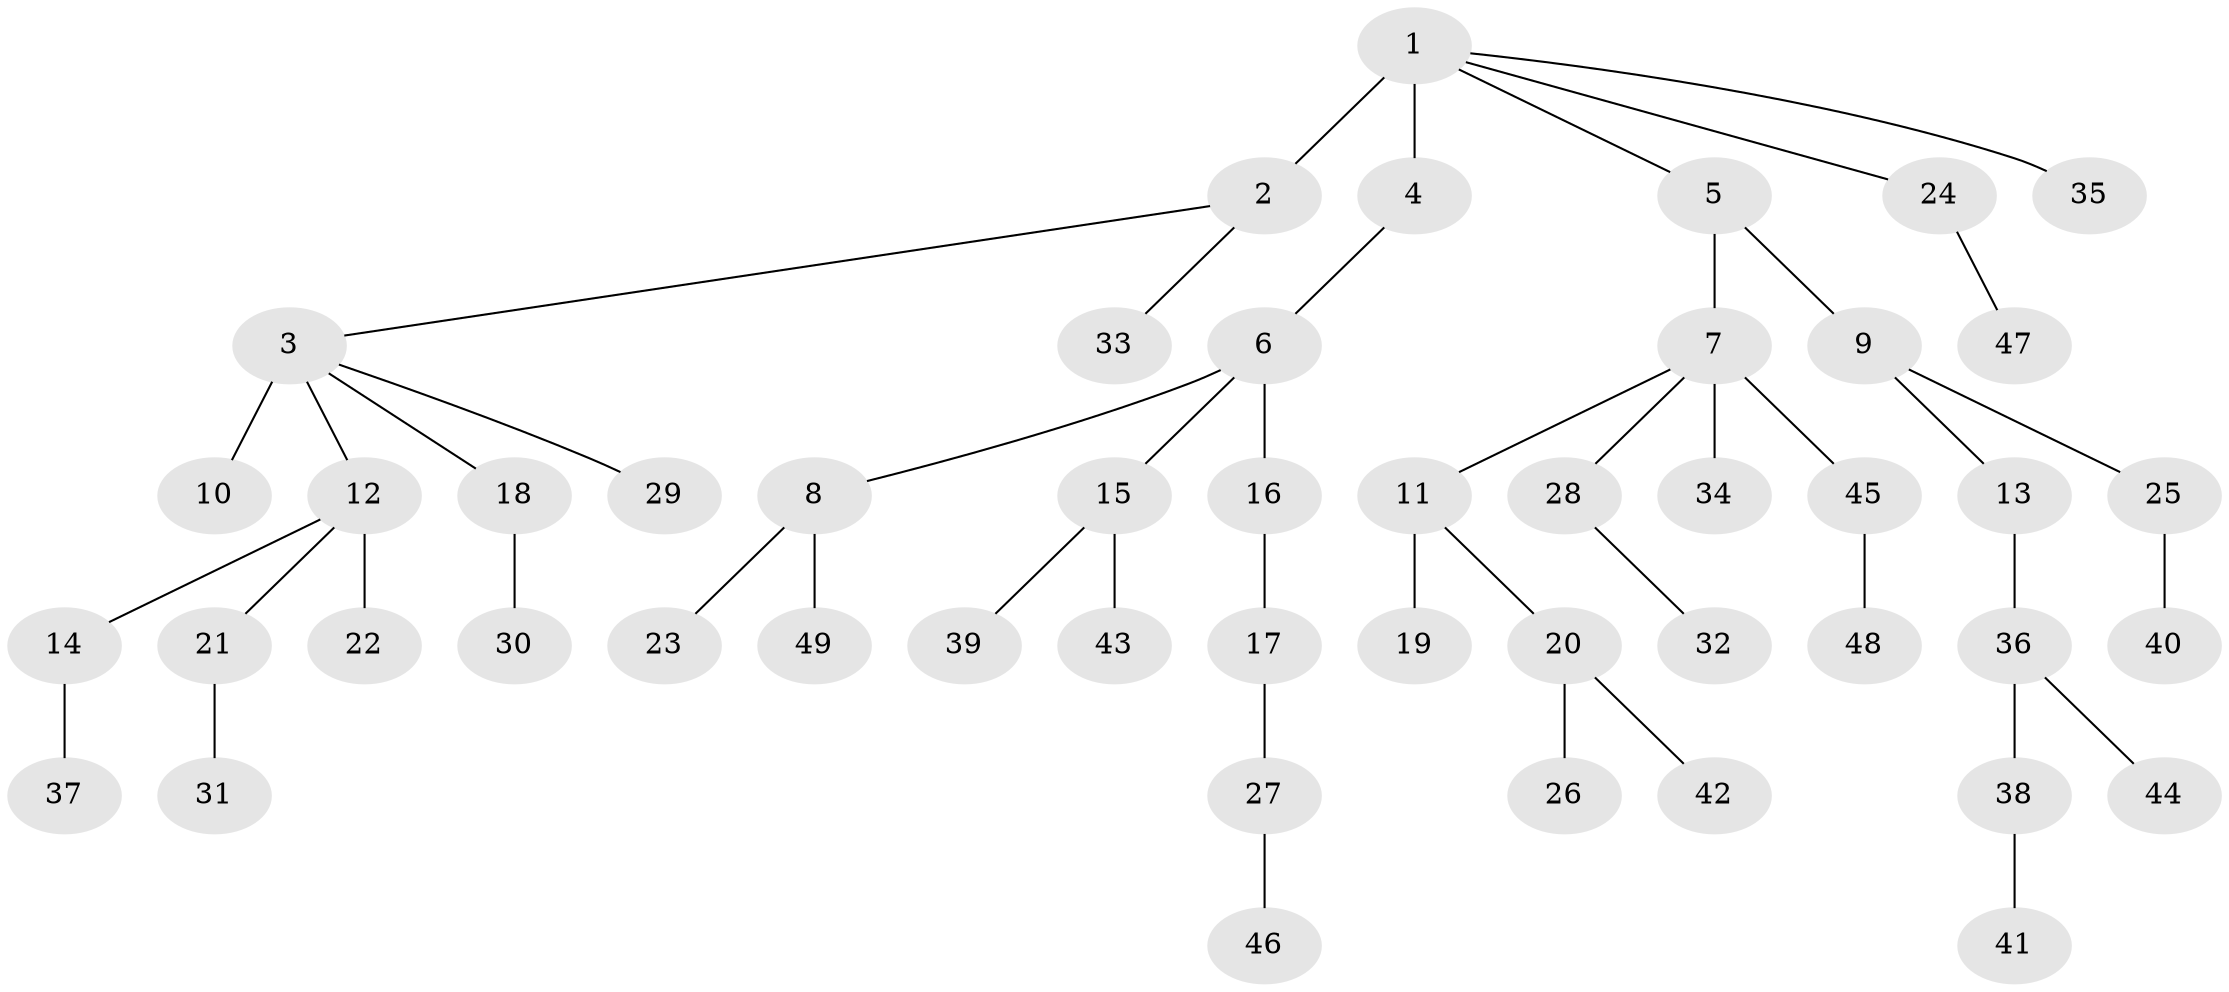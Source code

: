 // original degree distribution, {3: 0.10416666666666667, 6: 0.020833333333333332, 5: 0.041666666666666664, 4: 0.08333333333333333, 8: 0.010416666666666666, 1: 0.5625, 2: 0.17708333333333334}
// Generated by graph-tools (version 1.1) at 2025/36/03/09/25 02:36:58]
// undirected, 49 vertices, 48 edges
graph export_dot {
graph [start="1"]
  node [color=gray90,style=filled];
  1;
  2;
  3;
  4;
  5;
  6;
  7;
  8;
  9;
  10;
  11;
  12;
  13;
  14;
  15;
  16;
  17;
  18;
  19;
  20;
  21;
  22;
  23;
  24;
  25;
  26;
  27;
  28;
  29;
  30;
  31;
  32;
  33;
  34;
  35;
  36;
  37;
  38;
  39;
  40;
  41;
  42;
  43;
  44;
  45;
  46;
  47;
  48;
  49;
  1 -- 2 [weight=3.0];
  1 -- 4 [weight=1.0];
  1 -- 5 [weight=1.0];
  1 -- 24 [weight=1.0];
  1 -- 35 [weight=1.0];
  2 -- 3 [weight=1.0];
  2 -- 33 [weight=1.0];
  3 -- 10 [weight=4.0];
  3 -- 12 [weight=1.0];
  3 -- 18 [weight=1.0];
  3 -- 29 [weight=1.0];
  4 -- 6 [weight=1.0];
  5 -- 7 [weight=1.0];
  5 -- 9 [weight=1.0];
  6 -- 8 [weight=1.0];
  6 -- 15 [weight=1.0];
  6 -- 16 [weight=1.0];
  7 -- 11 [weight=1.0];
  7 -- 28 [weight=1.0];
  7 -- 34 [weight=3.0];
  7 -- 45 [weight=1.0];
  8 -- 23 [weight=1.0];
  8 -- 49 [weight=1.0];
  9 -- 13 [weight=1.0];
  9 -- 25 [weight=1.0];
  11 -- 19 [weight=1.0];
  11 -- 20 [weight=1.0];
  12 -- 14 [weight=1.0];
  12 -- 21 [weight=1.0];
  12 -- 22 [weight=2.0];
  13 -- 36 [weight=1.0];
  14 -- 37 [weight=1.0];
  15 -- 39 [weight=1.0];
  15 -- 43 [weight=1.0];
  16 -- 17 [weight=2.0];
  17 -- 27 [weight=1.0];
  18 -- 30 [weight=4.0];
  20 -- 26 [weight=2.0];
  20 -- 42 [weight=1.0];
  21 -- 31 [weight=1.0];
  24 -- 47 [weight=2.0];
  25 -- 40 [weight=1.0];
  27 -- 46 [weight=1.0];
  28 -- 32 [weight=2.0];
  36 -- 38 [weight=2.0];
  36 -- 44 [weight=1.0];
  38 -- 41 [weight=1.0];
  45 -- 48 [weight=1.0];
}
